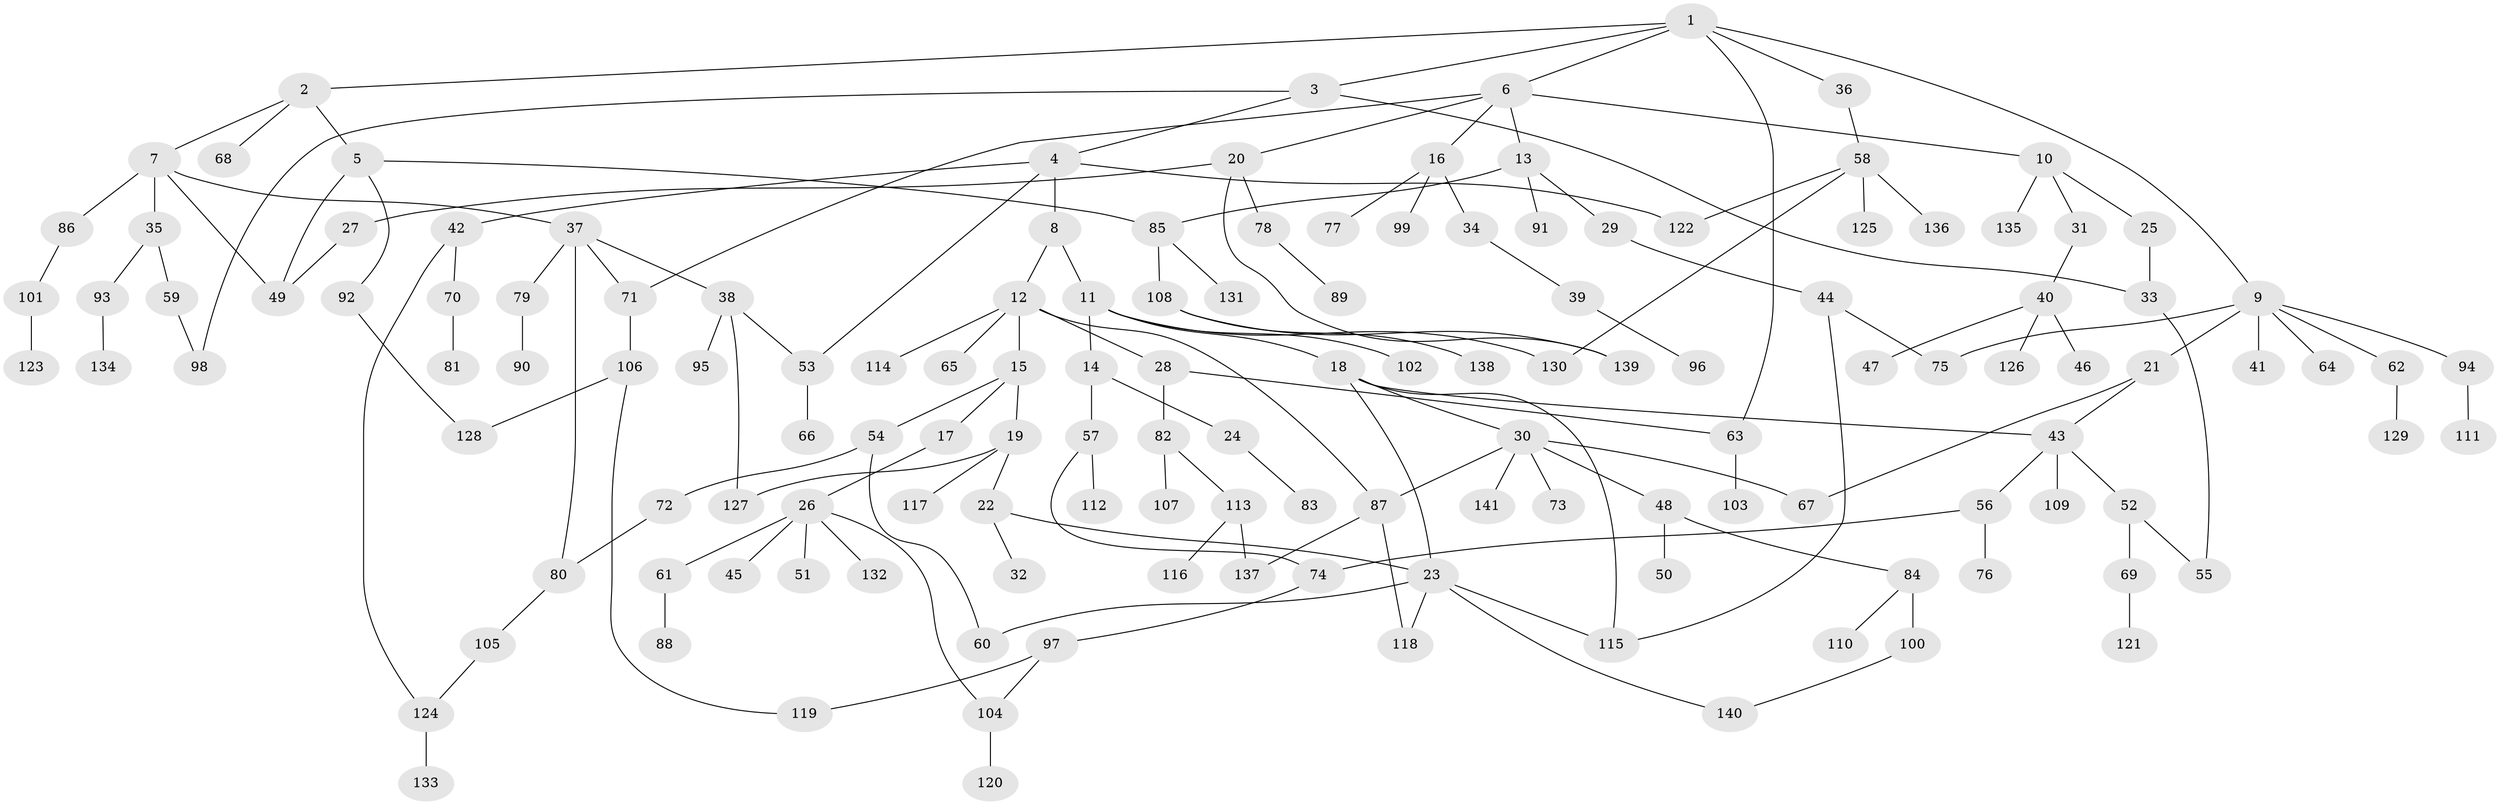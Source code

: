 // Generated by graph-tools (version 1.1) at 2025/41/03/09/25 04:41:07]
// undirected, 141 vertices, 170 edges
graph export_dot {
graph [start="1"]
  node [color=gray90,style=filled];
  1;
  2;
  3;
  4;
  5;
  6;
  7;
  8;
  9;
  10;
  11;
  12;
  13;
  14;
  15;
  16;
  17;
  18;
  19;
  20;
  21;
  22;
  23;
  24;
  25;
  26;
  27;
  28;
  29;
  30;
  31;
  32;
  33;
  34;
  35;
  36;
  37;
  38;
  39;
  40;
  41;
  42;
  43;
  44;
  45;
  46;
  47;
  48;
  49;
  50;
  51;
  52;
  53;
  54;
  55;
  56;
  57;
  58;
  59;
  60;
  61;
  62;
  63;
  64;
  65;
  66;
  67;
  68;
  69;
  70;
  71;
  72;
  73;
  74;
  75;
  76;
  77;
  78;
  79;
  80;
  81;
  82;
  83;
  84;
  85;
  86;
  87;
  88;
  89;
  90;
  91;
  92;
  93;
  94;
  95;
  96;
  97;
  98;
  99;
  100;
  101;
  102;
  103;
  104;
  105;
  106;
  107;
  108;
  109;
  110;
  111;
  112;
  113;
  114;
  115;
  116;
  117;
  118;
  119;
  120;
  121;
  122;
  123;
  124;
  125;
  126;
  127;
  128;
  129;
  130;
  131;
  132;
  133;
  134;
  135;
  136;
  137;
  138;
  139;
  140;
  141;
  1 -- 2;
  1 -- 3;
  1 -- 6;
  1 -- 9;
  1 -- 36;
  1 -- 63;
  2 -- 5;
  2 -- 7;
  2 -- 68;
  3 -- 4;
  3 -- 33;
  3 -- 98;
  4 -- 8;
  4 -- 42;
  4 -- 122;
  4 -- 53;
  5 -- 85;
  5 -- 92;
  5 -- 49;
  6 -- 10;
  6 -- 13;
  6 -- 16;
  6 -- 20;
  6 -- 71;
  7 -- 35;
  7 -- 37;
  7 -- 49;
  7 -- 86;
  8 -- 11;
  8 -- 12;
  9 -- 21;
  9 -- 41;
  9 -- 62;
  9 -- 64;
  9 -- 75;
  9 -- 94;
  10 -- 25;
  10 -- 31;
  10 -- 135;
  11 -- 14;
  11 -- 18;
  11 -- 102;
  11 -- 130;
  12 -- 15;
  12 -- 28;
  12 -- 65;
  12 -- 87;
  12 -- 114;
  13 -- 29;
  13 -- 91;
  13 -- 85;
  14 -- 24;
  14 -- 57;
  15 -- 17;
  15 -- 19;
  15 -- 54;
  16 -- 34;
  16 -- 77;
  16 -- 99;
  17 -- 26;
  18 -- 30;
  18 -- 115;
  18 -- 23;
  18 -- 43;
  19 -- 22;
  19 -- 117;
  19 -- 127;
  20 -- 27;
  20 -- 78;
  20 -- 139;
  21 -- 43;
  21 -- 67;
  22 -- 23;
  22 -- 32;
  23 -- 118;
  23 -- 140;
  23 -- 60;
  23 -- 115;
  24 -- 83;
  25 -- 33;
  26 -- 45;
  26 -- 51;
  26 -- 61;
  26 -- 104;
  26 -- 132;
  27 -- 49;
  28 -- 82;
  28 -- 63;
  29 -- 44;
  30 -- 48;
  30 -- 67;
  30 -- 73;
  30 -- 141;
  30 -- 87;
  31 -- 40;
  33 -- 55;
  34 -- 39;
  35 -- 59;
  35 -- 93;
  36 -- 58;
  37 -- 38;
  37 -- 71;
  37 -- 79;
  37 -- 80;
  38 -- 53;
  38 -- 95;
  38 -- 127;
  39 -- 96;
  40 -- 46;
  40 -- 47;
  40 -- 126;
  42 -- 70;
  42 -- 124;
  43 -- 52;
  43 -- 56;
  43 -- 109;
  44 -- 115;
  44 -- 75;
  48 -- 50;
  48 -- 84;
  52 -- 55;
  52 -- 69;
  53 -- 66;
  54 -- 60;
  54 -- 72;
  56 -- 74;
  56 -- 76;
  57 -- 112;
  57 -- 74;
  58 -- 122;
  58 -- 125;
  58 -- 130;
  58 -- 136;
  59 -- 98;
  61 -- 88;
  62 -- 129;
  63 -- 103;
  69 -- 121;
  70 -- 81;
  71 -- 106;
  72 -- 80;
  74 -- 97;
  78 -- 89;
  79 -- 90;
  80 -- 105;
  82 -- 107;
  82 -- 113;
  84 -- 100;
  84 -- 110;
  85 -- 108;
  85 -- 131;
  86 -- 101;
  87 -- 118;
  87 -- 137;
  92 -- 128;
  93 -- 134;
  94 -- 111;
  97 -- 104;
  97 -- 119;
  100 -- 140;
  101 -- 123;
  104 -- 120;
  105 -- 124;
  106 -- 119;
  106 -- 128;
  108 -- 138;
  108 -- 139;
  113 -- 116;
  113 -- 137;
  124 -- 133;
}
